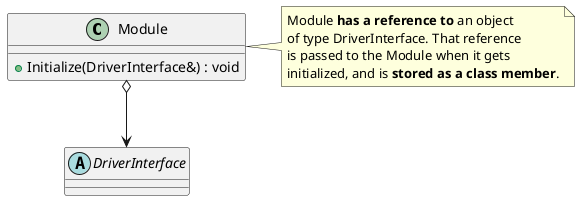 @startuml


class Module {
	+Initialize(DriverInterface&) : void
}


note right of Module
	Module <b>has a reference to</b> an object
	of type DriverInterface. That reference
	is passed to the Module when it gets 
	initialized, and is <b>stored as a class member</b>.
end note


abstract class DriverInterface


Module o-->DriverInterface


@enduml